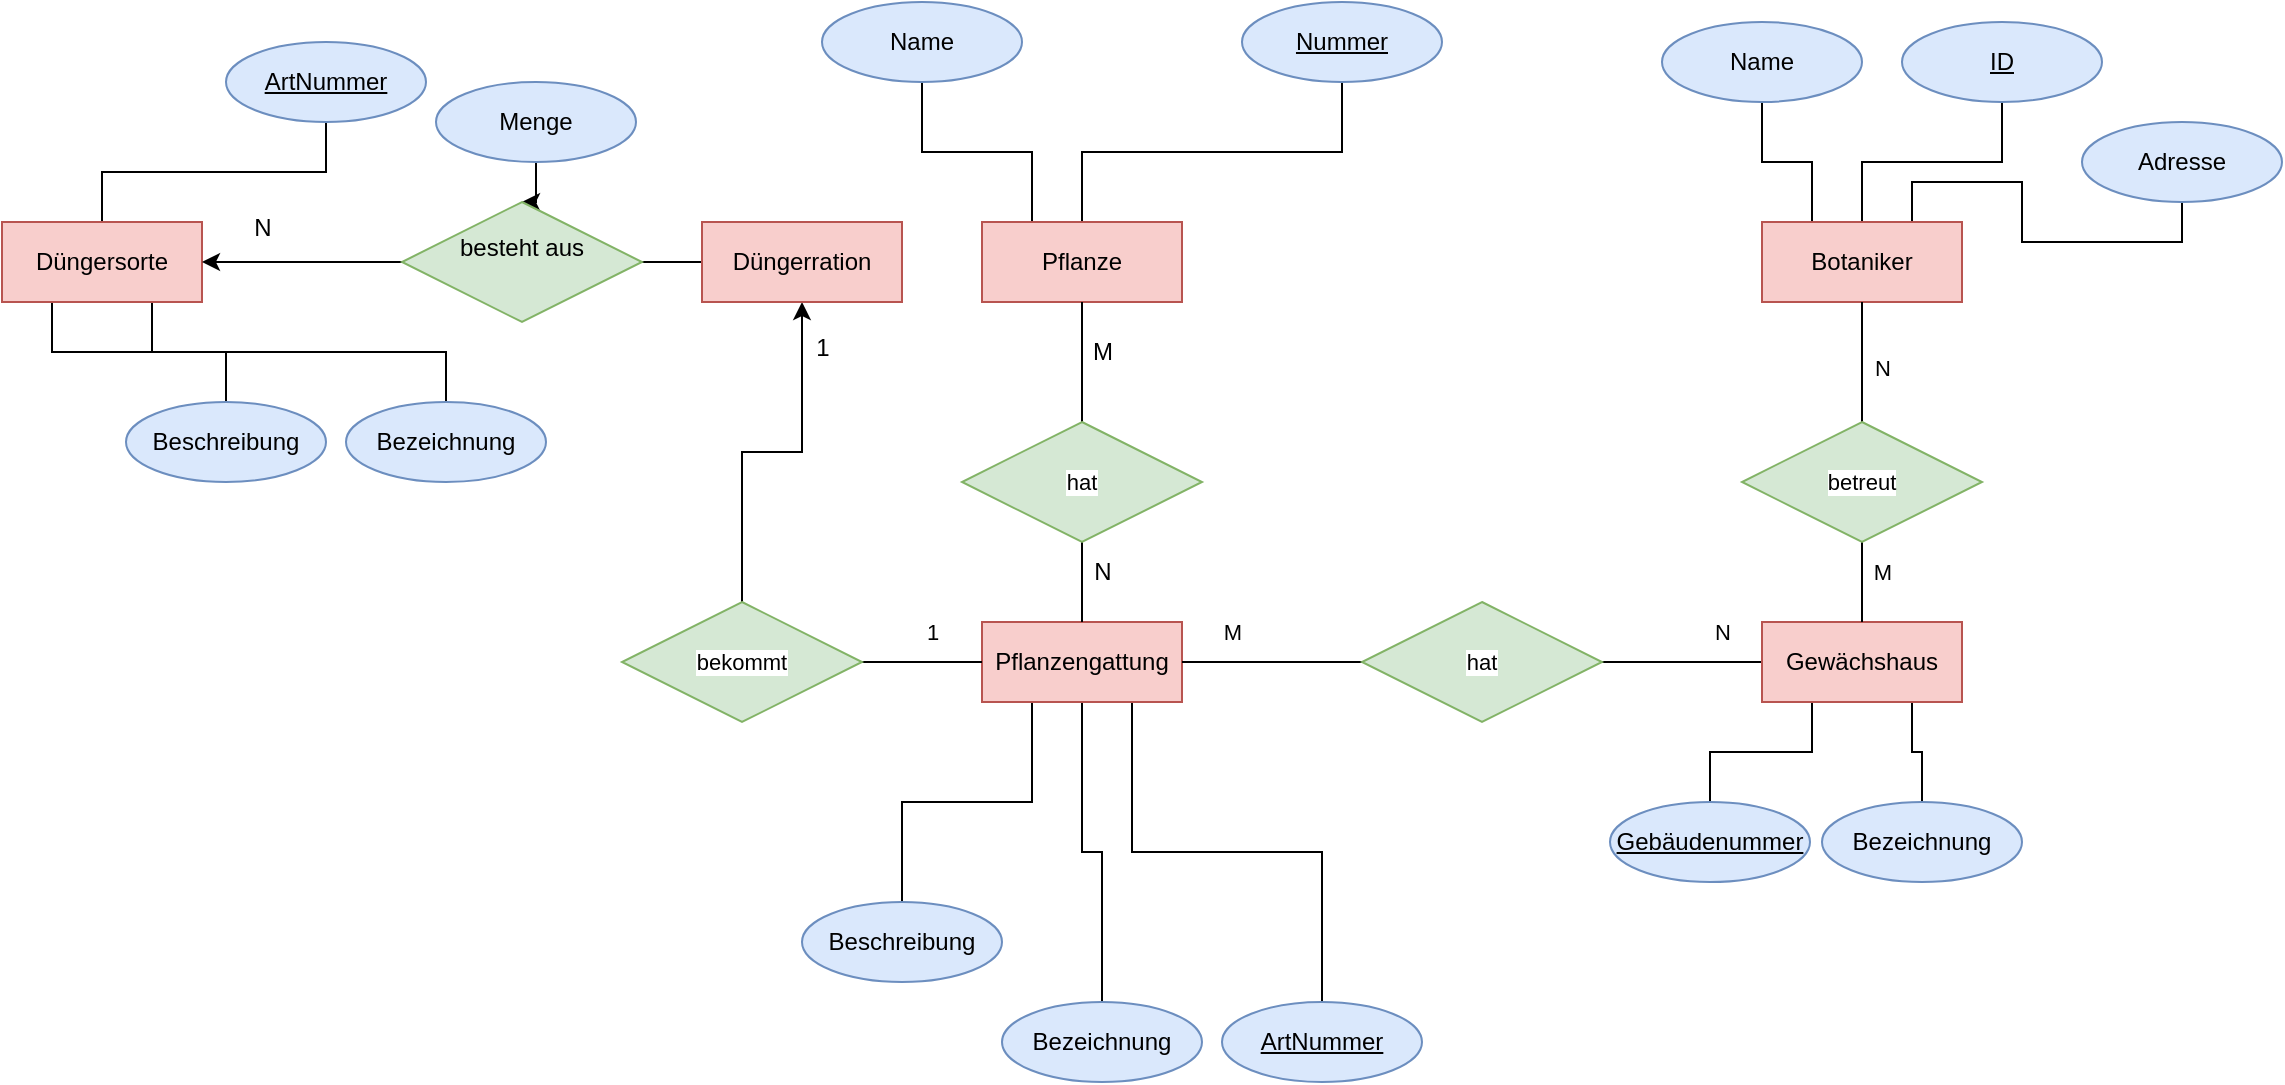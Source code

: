 <mxfile version="24.3.0" type="github">
  <diagram name="Seite-1" id="B8yfdVEjWAfg335c-Yz9">
    <mxGraphModel dx="1949" dy="761" grid="1" gridSize="10" guides="1" tooltips="1" connect="1" arrows="1" fold="1" page="1" pageScale="1" pageWidth="827" pageHeight="1169" math="0" shadow="0">
      <root>
        <mxCell id="0" />
        <mxCell id="1" parent="0" />
        <mxCell id="9B9HZ1vOfEaPb0FQouvV-14" style="edgeStyle=orthogonalEdgeStyle;rounded=0;orthogonalLoop=1;jettySize=auto;html=1;exitX=0.5;exitY=0;exitDx=0;exitDy=0;entryX=0.5;entryY=1;entryDx=0;entryDy=0;strokeColor=default;align=center;verticalAlign=middle;fontFamily=Helvetica;fontSize=11;fontColor=default;labelBackgroundColor=default;endArrow=none;endFill=0;" parent="1" source="ZpUU_O5L9qi3p8TVNbba-1" target="ZpUU_O5L9qi3p8TVNbba-7" edge="1">
          <mxGeometry relative="1" as="geometry" />
        </mxCell>
        <mxCell id="9B9HZ1vOfEaPb0FQouvV-33" style="edgeStyle=orthogonalEdgeStyle;rounded=0;orthogonalLoop=1;jettySize=auto;html=1;exitX=0.25;exitY=0;exitDx=0;exitDy=0;entryX=0.5;entryY=1;entryDx=0;entryDy=0;endArrow=none;endFill=0;" parent="1" source="ZpUU_O5L9qi3p8TVNbba-1" target="ZpUU_O5L9qi3p8TVNbba-14" edge="1">
          <mxGeometry relative="1" as="geometry" />
        </mxCell>
        <mxCell id="ZpUU_O5L9qi3p8TVNbba-1" value="Pflanze" style="whiteSpace=wrap;html=1;align=center;fillColor=#f8cecc;strokeColor=#b85450;" parent="1" vertex="1">
          <mxGeometry x="-50" y="160" width="100" height="40" as="geometry" />
        </mxCell>
        <mxCell id="9B9HZ1vOfEaPb0FQouvV-9" style="edgeStyle=orthogonalEdgeStyle;rounded=0;orthogonalLoop=1;jettySize=auto;html=1;exitX=0.25;exitY=1;exitDx=0;exitDy=0;entryX=0.5;entryY=0;entryDx=0;entryDy=0;strokeColor=default;align=center;verticalAlign=middle;fontFamily=Helvetica;fontSize=11;fontColor=default;labelBackgroundColor=default;endArrow=none;endFill=0;" parent="1" source="ZpUU_O5L9qi3p8TVNbba-2" target="9B9HZ1vOfEaPb0FQouvV-4" edge="1">
          <mxGeometry relative="1" as="geometry" />
        </mxCell>
        <mxCell id="9B9HZ1vOfEaPb0FQouvV-25" style="edgeStyle=orthogonalEdgeStyle;rounded=0;orthogonalLoop=1;jettySize=auto;html=1;exitX=0.75;exitY=1;exitDx=0;exitDy=0;strokeColor=default;align=center;verticalAlign=middle;fontFamily=Helvetica;fontSize=11;fontColor=default;labelBackgroundColor=default;endArrow=none;endFill=0;" parent="1" source="ZpUU_O5L9qi3p8TVNbba-2" target="9B9HZ1vOfEaPb0FQouvV-2" edge="1">
          <mxGeometry relative="1" as="geometry" />
        </mxCell>
        <mxCell id="9B9HZ1vOfEaPb0FQouvV-26" style="edgeStyle=orthogonalEdgeStyle;rounded=0;orthogonalLoop=1;jettySize=auto;html=1;exitX=0.5;exitY=1;exitDx=0;exitDy=0;entryX=0.5;entryY=0;entryDx=0;entryDy=0;strokeColor=default;align=center;verticalAlign=middle;fontFamily=Helvetica;fontSize=11;fontColor=default;labelBackgroundColor=default;endArrow=none;endFill=0;" parent="1" source="ZpUU_O5L9qi3p8TVNbba-2" target="9B9HZ1vOfEaPb0FQouvV-3" edge="1">
          <mxGeometry relative="1" as="geometry" />
        </mxCell>
        <mxCell id="9B9HZ1vOfEaPb0FQouvV-27" style="edgeStyle=orthogonalEdgeStyle;rounded=0;orthogonalLoop=1;jettySize=auto;html=1;exitX=0.5;exitY=0;exitDx=0;exitDy=0;entryX=0.5;entryY=1;entryDx=0;entryDy=0;strokeColor=default;align=center;verticalAlign=middle;fontFamily=Helvetica;fontSize=11;fontColor=default;labelBackgroundColor=default;endArrow=none;endFill=0;" parent="1" source="9B9HZ1vOfEaPb0FQouvV-28" target="ZpUU_O5L9qi3p8TVNbba-1" edge="1">
          <mxGeometry relative="1" as="geometry" />
        </mxCell>
        <mxCell id="ZpUU_O5L9qi3p8TVNbba-2" value="Pflanzengattung" style="whiteSpace=wrap;html=1;align=center;fillColor=#f8cecc;strokeColor=#b85450;" parent="1" vertex="1">
          <mxGeometry x="-50" y="360" width="100" height="40" as="geometry" />
        </mxCell>
        <mxCell id="9B9HZ1vOfEaPb0FQouvV-11" style="edgeStyle=orthogonalEdgeStyle;rounded=0;orthogonalLoop=1;jettySize=auto;html=1;exitX=0.25;exitY=1;exitDx=0;exitDy=0;entryX=0.5;entryY=0;entryDx=0;entryDy=0;strokeColor=default;align=center;verticalAlign=middle;fontFamily=Helvetica;fontSize=11;fontColor=default;labelBackgroundColor=default;endArrow=none;endFill=0;" parent="1" source="ZpUU_O5L9qi3p8TVNbba-3" target="9B9HZ1vOfEaPb0FQouvV-1" edge="1">
          <mxGeometry relative="1" as="geometry" />
        </mxCell>
        <mxCell id="9B9HZ1vOfEaPb0FQouvV-12" style="edgeStyle=orthogonalEdgeStyle;rounded=0;orthogonalLoop=1;jettySize=auto;html=1;exitX=0.75;exitY=1;exitDx=0;exitDy=0;strokeColor=default;align=center;verticalAlign=middle;fontFamily=Helvetica;fontSize=11;fontColor=default;labelBackgroundColor=default;endArrow=none;endFill=0;" parent="1" source="ZpUU_O5L9qi3p8TVNbba-3" target="ZpUU_O5L9qi3p8TVNbba-16" edge="1">
          <mxGeometry relative="1" as="geometry" />
        </mxCell>
        <mxCell id="9B9HZ1vOfEaPb0FQouvV-13" style="edgeStyle=orthogonalEdgeStyle;rounded=0;orthogonalLoop=1;jettySize=auto;html=1;exitX=0.5;exitY=0;exitDx=0;exitDy=0;entryX=0.5;entryY=1;entryDx=0;entryDy=0;strokeColor=default;align=center;verticalAlign=middle;fontFamily=Helvetica;fontSize=11;fontColor=default;labelBackgroundColor=default;endArrow=none;endFill=0;" parent="1" source="ZpUU_O5L9qi3p8TVNbba-3" target="ZpUU_O5L9qi3p8TVNbba-8" edge="1">
          <mxGeometry relative="1" as="geometry" />
        </mxCell>
        <mxCell id="9B9HZ1vOfEaPb0FQouvV-45" style="edgeStyle=orthogonalEdgeStyle;rounded=0;orthogonalLoop=1;jettySize=auto;html=1;exitX=1;exitY=0.5;exitDx=0;exitDy=0;strokeColor=default;align=center;verticalAlign=middle;fontFamily=Helvetica;fontSize=11;fontColor=default;labelBackgroundColor=default;endArrow=none;endFill=0;" parent="1" source="9B9HZ1vOfEaPb0FQouvV-46" target="ZpUU_O5L9qi3p8TVNbba-2" edge="1">
          <mxGeometry relative="1" as="geometry" />
        </mxCell>
        <mxCell id="ZpUU_O5L9qi3p8TVNbba-3" value="Düngersorte" style="whiteSpace=wrap;html=1;align=center;fillColor=#f8cecc;strokeColor=#b85450;" parent="1" vertex="1">
          <mxGeometry x="-540" y="160" width="100" height="40" as="geometry" />
        </mxCell>
        <mxCell id="9B9HZ1vOfEaPb0FQouvV-38" style="edgeStyle=orthogonalEdgeStyle;rounded=0;orthogonalLoop=1;jettySize=auto;html=1;exitX=0.75;exitY=1;exitDx=0;exitDy=0;entryX=0.5;entryY=0;entryDx=0;entryDy=0;strokeColor=default;align=center;verticalAlign=middle;fontFamily=Helvetica;fontSize=11;fontColor=default;labelBackgroundColor=default;endArrow=none;endFill=0;" parent="1" source="ZpUU_O5L9qi3p8TVNbba-4" target="ZpUU_O5L9qi3p8TVNbba-13" edge="1">
          <mxGeometry relative="1" as="geometry" />
        </mxCell>
        <mxCell id="9B9HZ1vOfEaPb0FQouvV-39" style="edgeStyle=orthogonalEdgeStyle;rounded=0;orthogonalLoop=1;jettySize=auto;html=1;exitX=0.25;exitY=1;exitDx=0;exitDy=0;entryX=0.5;entryY=0;entryDx=0;entryDy=0;strokeColor=default;align=center;verticalAlign=middle;fontFamily=Helvetica;fontSize=11;fontColor=default;labelBackgroundColor=default;endArrow=none;endFill=0;" parent="1" source="ZpUU_O5L9qi3p8TVNbba-4" target="ZpUU_O5L9qi3p8TVNbba-6" edge="1">
          <mxGeometry relative="1" as="geometry" />
        </mxCell>
        <mxCell id="9B9HZ1vOfEaPb0FQouvV-43" style="edgeStyle=orthogonalEdgeStyle;rounded=0;orthogonalLoop=1;jettySize=auto;html=1;exitX=0;exitY=0.5;exitDx=0;exitDy=0;entryX=1;entryY=0.5;entryDx=0;entryDy=0;strokeColor=default;align=center;verticalAlign=middle;fontFamily=Helvetica;fontSize=11;fontColor=default;labelBackgroundColor=default;endArrow=none;endFill=0;" parent="1" source="ZpUU_O5L9qi3p8TVNbba-4" target="ZpUU_O5L9qi3p8TVNbba-2" edge="1">
          <mxGeometry relative="1" as="geometry" />
        </mxCell>
        <mxCell id="ZpUU_O5L9qi3p8TVNbba-4" value="Gewächshaus" style="whiteSpace=wrap;html=1;align=center;fillColor=#f8cecc;strokeColor=#b85450;" parent="1" vertex="1">
          <mxGeometry x="340" y="360" width="100" height="40" as="geometry" />
        </mxCell>
        <mxCell id="9B9HZ1vOfEaPb0FQouvV-19" style="edgeStyle=orthogonalEdgeStyle;rounded=0;orthogonalLoop=1;jettySize=auto;html=1;exitX=0.5;exitY=0;exitDx=0;exitDy=0;entryX=0.5;entryY=1;entryDx=0;entryDy=0;strokeColor=default;align=center;verticalAlign=middle;fontFamily=Helvetica;fontSize=11;fontColor=default;labelBackgroundColor=default;endArrow=none;endFill=0;" parent="1" source="ZpUU_O5L9qi3p8TVNbba-5" target="ZpUU_O5L9qi3p8TVNbba-10" edge="1">
          <mxGeometry relative="1" as="geometry" />
        </mxCell>
        <mxCell id="9B9HZ1vOfEaPb0FQouvV-20" style="edgeStyle=orthogonalEdgeStyle;rounded=0;orthogonalLoop=1;jettySize=auto;html=1;exitX=0.75;exitY=0;exitDx=0;exitDy=0;entryX=0.5;entryY=1;entryDx=0;entryDy=0;strokeColor=default;align=center;verticalAlign=middle;fontFamily=Helvetica;fontSize=11;fontColor=default;labelBackgroundColor=default;endArrow=none;endFill=0;" parent="1" source="ZpUU_O5L9qi3p8TVNbba-5" target="ZpUU_O5L9qi3p8TVNbba-12" edge="1">
          <mxGeometry relative="1" as="geometry" />
        </mxCell>
        <mxCell id="9B9HZ1vOfEaPb0FQouvV-21" style="edgeStyle=orthogonalEdgeStyle;rounded=0;orthogonalLoop=1;jettySize=auto;html=1;exitX=0.25;exitY=0;exitDx=0;exitDy=0;entryX=0.5;entryY=1;entryDx=0;entryDy=0;strokeColor=default;align=center;verticalAlign=middle;fontFamily=Helvetica;fontSize=11;fontColor=default;labelBackgroundColor=default;endArrow=none;endFill=0;" parent="1" source="ZpUU_O5L9qi3p8TVNbba-5" target="9B9HZ1vOfEaPb0FQouvV-18" edge="1">
          <mxGeometry relative="1" as="geometry" />
        </mxCell>
        <mxCell id="ZpUU_O5L9qi3p8TVNbba-5" value="Botaniker" style="whiteSpace=wrap;html=1;align=center;fillColor=#f8cecc;strokeColor=#b85450;" parent="1" vertex="1">
          <mxGeometry x="340" y="160" width="100" height="40" as="geometry" />
        </mxCell>
        <mxCell id="ZpUU_O5L9qi3p8TVNbba-6" value="Gebäudenummer" style="ellipse;whiteSpace=wrap;html=1;align=center;fontStyle=4;fillColor=#dae8fc;strokeColor=#6c8ebf;" parent="1" vertex="1">
          <mxGeometry x="264" y="450" width="100" height="40" as="geometry" />
        </mxCell>
        <mxCell id="ZpUU_O5L9qi3p8TVNbba-7" value="Nummer" style="ellipse;whiteSpace=wrap;html=1;align=center;fontStyle=4;fillColor=#dae8fc;strokeColor=#6c8ebf;" parent="1" vertex="1">
          <mxGeometry x="80" y="50" width="100" height="40" as="geometry" />
        </mxCell>
        <mxCell id="ZpUU_O5L9qi3p8TVNbba-8" value="ArtNummer" style="ellipse;whiteSpace=wrap;html=1;align=center;fontStyle=4;fillColor=#dae8fc;strokeColor=#6c8ebf;" parent="1" vertex="1">
          <mxGeometry x="-428" y="70" width="100" height="40" as="geometry" />
        </mxCell>
        <mxCell id="ZpUU_O5L9qi3p8TVNbba-10" value="ID" style="ellipse;whiteSpace=wrap;html=1;align=center;fontStyle=4;fillColor=#dae8fc;strokeColor=#6c8ebf;" parent="1" vertex="1">
          <mxGeometry x="410" y="60" width="100" height="40" as="geometry" />
        </mxCell>
        <mxCell id="ZpUU_O5L9qi3p8TVNbba-12" value="Adresse" style="ellipse;whiteSpace=wrap;html=1;align=center;fillColor=#dae8fc;strokeColor=#6c8ebf;" parent="1" vertex="1">
          <mxGeometry x="500" y="110" width="100" height="40" as="geometry" />
        </mxCell>
        <mxCell id="ZpUU_O5L9qi3p8TVNbba-13" value="Bezeichnung" style="ellipse;whiteSpace=wrap;html=1;align=center;fillColor=#dae8fc;strokeColor=#6c8ebf;" parent="1" vertex="1">
          <mxGeometry x="370" y="450" width="100" height="40" as="geometry" />
        </mxCell>
        <mxCell id="ZpUU_O5L9qi3p8TVNbba-14" value="Name" style="ellipse;whiteSpace=wrap;html=1;align=center;fillColor=#dae8fc;strokeColor=#6c8ebf;" parent="1" vertex="1">
          <mxGeometry x="-130" y="50" width="100" height="40" as="geometry" />
        </mxCell>
        <mxCell id="ZpUU_O5L9qi3p8TVNbba-16" value="Bezeichnung" style="ellipse;whiteSpace=wrap;html=1;align=center;fillColor=#dae8fc;strokeColor=#6c8ebf;" parent="1" vertex="1">
          <mxGeometry x="-368" y="250" width="100" height="40" as="geometry" />
        </mxCell>
        <mxCell id="9B9HZ1vOfEaPb0FQouvV-1" value="Beschreibung" style="ellipse;whiteSpace=wrap;html=1;align=center;fillColor=#dae8fc;strokeColor=#6c8ebf;" parent="1" vertex="1">
          <mxGeometry x="-478" y="250" width="100" height="40" as="geometry" />
        </mxCell>
        <mxCell id="9B9HZ1vOfEaPb0FQouvV-2" value="ArtNummer" style="ellipse;whiteSpace=wrap;html=1;align=center;fontStyle=4;fillColor=#dae8fc;strokeColor=#6c8ebf;" parent="1" vertex="1">
          <mxGeometry x="70" y="550" width="100" height="40" as="geometry" />
        </mxCell>
        <mxCell id="9B9HZ1vOfEaPb0FQouvV-3" value="Bezeichnung" style="ellipse;whiteSpace=wrap;html=1;align=center;fillColor=#dae8fc;strokeColor=#6c8ebf;" parent="1" vertex="1">
          <mxGeometry x="-40" y="550" width="100" height="40" as="geometry" />
        </mxCell>
        <mxCell id="9B9HZ1vOfEaPb0FQouvV-4" value="Beschreibung" style="ellipse;whiteSpace=wrap;html=1;align=center;fillColor=#dae8fc;strokeColor=#6c8ebf;" parent="1" vertex="1">
          <mxGeometry x="-140" y="500" width="100" height="40" as="geometry" />
        </mxCell>
        <mxCell id="9B9HZ1vOfEaPb0FQouvV-18" value="Name" style="ellipse;whiteSpace=wrap;html=1;align=center;fillColor=#dae8fc;strokeColor=#6c8ebf;" parent="1" vertex="1">
          <mxGeometry x="290" y="60" width="100" height="40" as="geometry" />
        </mxCell>
        <mxCell id="9B9HZ1vOfEaPb0FQouvV-29" value="" style="edgeStyle=orthogonalEdgeStyle;rounded=0;orthogonalLoop=1;jettySize=auto;html=1;exitX=0.5;exitY=0;exitDx=0;exitDy=0;entryX=0.5;entryY=1;entryDx=0;entryDy=0;strokeColor=default;align=center;verticalAlign=middle;fontFamily=Helvetica;fontSize=11;fontColor=default;labelBackgroundColor=default;endArrow=none;endFill=0;" parent="1" source="ZpUU_O5L9qi3p8TVNbba-2" target="9B9HZ1vOfEaPb0FQouvV-28" edge="1">
          <mxGeometry relative="1" as="geometry">
            <mxPoint y="430" as="sourcePoint" />
            <mxPoint y="270" as="targetPoint" />
          </mxGeometry>
        </mxCell>
        <mxCell id="9B9HZ1vOfEaPb0FQouvV-28" value="hat" style="shape=rhombus;perimeter=rhombusPerimeter;whiteSpace=wrap;html=1;align=center;fontFamily=Helvetica;fontSize=11;labelBackgroundColor=default;fillColor=#d5e8d4;strokeColor=#82b366;" parent="1" vertex="1">
          <mxGeometry x="-60" y="260" width="120" height="60" as="geometry" />
        </mxCell>
        <mxCell id="9B9HZ1vOfEaPb0FQouvV-31" value="N" style="text;html=1;align=center;verticalAlign=middle;resizable=0;points=[];autosize=1;strokeColor=none;fillColor=none;" parent="1" vertex="1">
          <mxGeometry x="-5" y="320" width="30" height="30" as="geometry" />
        </mxCell>
        <mxCell id="9B9HZ1vOfEaPb0FQouvV-32" value="M" style="text;html=1;align=center;verticalAlign=middle;resizable=0;points=[];autosize=1;strokeColor=none;fillColor=none;" parent="1" vertex="1">
          <mxGeometry x="-5" y="210" width="30" height="30" as="geometry" />
        </mxCell>
        <mxCell id="9B9HZ1vOfEaPb0FQouvV-36" style="edgeStyle=orthogonalEdgeStyle;rounded=0;orthogonalLoop=1;jettySize=auto;html=1;exitX=0.5;exitY=0;exitDx=0;exitDy=0;strokeColor=default;align=center;verticalAlign=middle;fontFamily=Helvetica;fontSize=11;fontColor=default;labelBackgroundColor=default;endArrow=none;endFill=0;" parent="1" source="9B9HZ1vOfEaPb0FQouvV-34" target="ZpUU_O5L9qi3p8TVNbba-5" edge="1">
          <mxGeometry relative="1" as="geometry" />
        </mxCell>
        <mxCell id="9B9HZ1vOfEaPb0FQouvV-37" style="edgeStyle=orthogonalEdgeStyle;rounded=0;orthogonalLoop=1;jettySize=auto;html=1;exitX=0.5;exitY=1;exitDx=0;exitDy=0;entryX=0.5;entryY=0;entryDx=0;entryDy=0;strokeColor=default;align=center;verticalAlign=middle;fontFamily=Helvetica;fontSize=11;fontColor=default;labelBackgroundColor=default;endArrow=none;endFill=0;" parent="1" source="9B9HZ1vOfEaPb0FQouvV-34" target="ZpUU_O5L9qi3p8TVNbba-4" edge="1">
          <mxGeometry relative="1" as="geometry" />
        </mxCell>
        <mxCell id="9B9HZ1vOfEaPb0FQouvV-34" value="betreut" style="shape=rhombus;perimeter=rhombusPerimeter;whiteSpace=wrap;html=1;align=center;fontFamily=Helvetica;fontSize=11;labelBackgroundColor=default;fillColor=#d5e8d4;strokeColor=#82b366;" parent="1" vertex="1">
          <mxGeometry x="330" y="260" width="120" height="60" as="geometry" />
        </mxCell>
        <mxCell id="9B9HZ1vOfEaPb0FQouvV-40" value="N" style="text;html=1;align=center;verticalAlign=middle;resizable=0;points=[];autosize=1;strokeColor=none;fillColor=none;fontFamily=Helvetica;fontSize=11;fontColor=default;labelBackgroundColor=default;" parent="1" vertex="1">
          <mxGeometry x="385" y="218" width="30" height="30" as="geometry" />
        </mxCell>
        <mxCell id="9B9HZ1vOfEaPb0FQouvV-41" value="M" style="text;html=1;align=center;verticalAlign=middle;resizable=0;points=[];autosize=1;strokeColor=none;fillColor=none;fontFamily=Helvetica;fontSize=11;fontColor=default;labelBackgroundColor=default;" parent="1" vertex="1">
          <mxGeometry x="385" y="320" width="30" height="30" as="geometry" />
        </mxCell>
        <mxCell id="9B9HZ1vOfEaPb0FQouvV-44" value="hat" style="shape=rhombus;perimeter=rhombusPerimeter;whiteSpace=wrap;html=1;align=center;fontFamily=Helvetica;fontSize=11;labelBackgroundColor=default;fillColor=#d5e8d4;strokeColor=#82b366;" parent="1" vertex="1">
          <mxGeometry x="140" y="350" width="120" height="60" as="geometry" />
        </mxCell>
        <mxCell id="lRvHHqXfp4y_9a72p-d_-4" style="edgeStyle=orthogonalEdgeStyle;rounded=0;orthogonalLoop=1;jettySize=auto;html=1;exitX=0.5;exitY=0;exitDx=0;exitDy=0;entryX=0.5;entryY=1;entryDx=0;entryDy=0;" edge="1" parent="1" source="9B9HZ1vOfEaPb0FQouvV-46" target="lRvHHqXfp4y_9a72p-d_-3">
          <mxGeometry relative="1" as="geometry" />
        </mxCell>
        <mxCell id="9B9HZ1vOfEaPb0FQouvV-46" value="bekommt" style="shape=rhombus;perimeter=rhombusPerimeter;whiteSpace=wrap;html=1;align=center;fontFamily=Helvetica;fontSize=11;labelBackgroundColor=default;fillColor=#d5e8d4;strokeColor=#82b366;" parent="1" vertex="1">
          <mxGeometry x="-230" y="350" width="120" height="60" as="geometry" />
        </mxCell>
        <mxCell id="9B9HZ1vOfEaPb0FQouvV-49" value="1" style="text;html=1;align=center;verticalAlign=middle;resizable=0;points=[];autosize=1;strokeColor=none;fillColor=none;fontFamily=Helvetica;fontSize=11;fontColor=default;labelBackgroundColor=default;" parent="1" vertex="1">
          <mxGeometry x="-90" y="350" width="30" height="30" as="geometry" />
        </mxCell>
        <mxCell id="9B9HZ1vOfEaPb0FQouvV-50" value="N" style="text;html=1;align=center;verticalAlign=middle;resizable=0;points=[];autosize=1;strokeColor=none;fillColor=none;fontFamily=Helvetica;fontSize=11;fontColor=default;labelBackgroundColor=default;" parent="1" vertex="1">
          <mxGeometry x="-323" y="160" width="30" height="30" as="geometry" />
        </mxCell>
        <mxCell id="9B9HZ1vOfEaPb0FQouvV-51" value="N" style="text;html=1;align=center;verticalAlign=middle;resizable=0;points=[];autosize=1;strokeColor=none;fillColor=none;fontFamily=Helvetica;fontSize=11;fontColor=default;labelBackgroundColor=default;" parent="1" vertex="1">
          <mxGeometry x="305" y="350" width="30" height="30" as="geometry" />
        </mxCell>
        <mxCell id="9B9HZ1vOfEaPb0FQouvV-52" value="M" style="text;html=1;align=center;verticalAlign=middle;resizable=0;points=[];autosize=1;strokeColor=none;fillColor=none;fontFamily=Helvetica;fontSize=11;fontColor=default;labelBackgroundColor=default;" parent="1" vertex="1">
          <mxGeometry x="60" y="350" width="30" height="30" as="geometry" />
        </mxCell>
        <mxCell id="lRvHHqXfp4y_9a72p-d_-7" style="edgeStyle=orthogonalEdgeStyle;rounded=0;orthogonalLoop=1;jettySize=auto;html=1;exitX=0.5;exitY=1;exitDx=0;exitDy=0;" edge="1" parent="1" source="lRvHHqXfp4y_9a72p-d_-1" target="lRvHHqXfp4y_9a72p-d_-8">
          <mxGeometry relative="1" as="geometry">
            <mxPoint x="-280" y="180" as="targetPoint" />
          </mxGeometry>
        </mxCell>
        <mxCell id="lRvHHqXfp4y_9a72p-d_-1" value="Menge" style="ellipse;whiteSpace=wrap;html=1;align=center;fillColor=#dae8fc;strokeColor=#6c8ebf;" vertex="1" parent="1">
          <mxGeometry x="-323" y="90" width="100" height="40" as="geometry" />
        </mxCell>
        <mxCell id="lRvHHqXfp4y_9a72p-d_-5" value="" style="edgeStyle=orthogonalEdgeStyle;rounded=0;orthogonalLoop=1;jettySize=auto;html=1;" edge="1" parent="1" source="lRvHHqXfp4y_9a72p-d_-3" target="9B9HZ1vOfEaPb0FQouvV-50">
          <mxGeometry relative="1" as="geometry" />
        </mxCell>
        <mxCell id="lRvHHqXfp4y_9a72p-d_-6" style="edgeStyle=orthogonalEdgeStyle;rounded=0;orthogonalLoop=1;jettySize=auto;html=1;exitX=0;exitY=0.5;exitDx=0;exitDy=0;" edge="1" parent="1" source="lRvHHqXfp4y_9a72p-d_-3" target="ZpUU_O5L9qi3p8TVNbba-3">
          <mxGeometry relative="1" as="geometry" />
        </mxCell>
        <mxCell id="lRvHHqXfp4y_9a72p-d_-3" value="Düngerration" style="whiteSpace=wrap;html=1;align=center;fillColor=#f8cecc;strokeColor=#b85450;" vertex="1" parent="1">
          <mxGeometry x="-190" y="160" width="100" height="40" as="geometry" />
        </mxCell>
        <mxCell id="lRvHHqXfp4y_9a72p-d_-8" value="besteht aus&lt;div&gt;&lt;br&gt;&lt;/div&gt;" style="shape=rhombus;perimeter=rhombusPerimeter;whiteSpace=wrap;html=1;align=center;fillColor=#d5e8d4;strokeColor=#82b366;" vertex="1" parent="1">
          <mxGeometry x="-340" y="150" width="120" height="60" as="geometry" />
        </mxCell>
        <mxCell id="lRvHHqXfp4y_9a72p-d_-9" value="1" style="text;html=1;align=center;verticalAlign=middle;resizable=0;points=[];autosize=1;strokeColor=none;fillColor=none;" vertex="1" parent="1">
          <mxGeometry x="-145" y="208" width="30" height="30" as="geometry" />
        </mxCell>
        <mxCell id="lRvHHqXfp4y_9a72p-d_-10" value="N" style="text;html=1;align=center;verticalAlign=middle;resizable=0;points=[];autosize=1;strokeColor=none;fillColor=none;" vertex="1" parent="1">
          <mxGeometry x="-425" y="148" width="30" height="30" as="geometry" />
        </mxCell>
      </root>
    </mxGraphModel>
  </diagram>
</mxfile>
